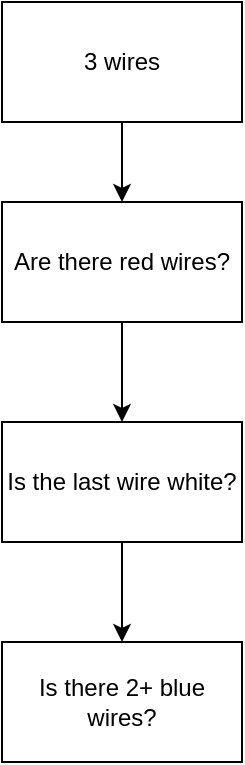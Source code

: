 <mxfile version="26.2.8">
  <diagram name="Page-1" id="IQCEPkqNTFw5ugs9CZrg">
    <mxGraphModel dx="788" dy="425" grid="1" gridSize="10" guides="1" tooltips="1" connect="1" arrows="1" fold="1" page="1" pageScale="1" pageWidth="850" pageHeight="1100" math="0" shadow="0">
      <root>
        <mxCell id="0" />
        <mxCell id="1" parent="0" />
        <mxCell id="VlT2E3_PzOU_bGx9aqNG-5" style="edgeStyle=orthogonalEdgeStyle;rounded=0;orthogonalLoop=1;jettySize=auto;html=1;entryX=0.5;entryY=0;entryDx=0;entryDy=0;" edge="1" parent="1" source="VlT2E3_PzOU_bGx9aqNG-1" target="VlT2E3_PzOU_bGx9aqNG-2">
          <mxGeometry relative="1" as="geometry" />
        </mxCell>
        <mxCell id="VlT2E3_PzOU_bGx9aqNG-1" value="3 wires" style="whiteSpace=wrap;html=1;" vertex="1" parent="1">
          <mxGeometry x="20" y="110" width="120" height="60" as="geometry" />
        </mxCell>
        <mxCell id="VlT2E3_PzOU_bGx9aqNG-6" style="edgeStyle=orthogonalEdgeStyle;rounded=0;orthogonalLoop=1;jettySize=auto;html=1;" edge="1" parent="1" source="VlT2E3_PzOU_bGx9aqNG-2" target="VlT2E3_PzOU_bGx9aqNG-3">
          <mxGeometry relative="1" as="geometry" />
        </mxCell>
        <mxCell id="VlT2E3_PzOU_bGx9aqNG-2" value="Are there red wires?" style="whiteSpace=wrap;html=1;" vertex="1" parent="1">
          <mxGeometry x="20" y="210" width="120" height="60" as="geometry" />
        </mxCell>
        <mxCell id="VlT2E3_PzOU_bGx9aqNG-8" style="edgeStyle=orthogonalEdgeStyle;rounded=0;orthogonalLoop=1;jettySize=auto;html=1;entryX=0.5;entryY=0;entryDx=0;entryDy=0;" edge="1" parent="1" source="VlT2E3_PzOU_bGx9aqNG-3" target="VlT2E3_PzOU_bGx9aqNG-4">
          <mxGeometry relative="1" as="geometry" />
        </mxCell>
        <mxCell id="VlT2E3_PzOU_bGx9aqNG-3" value="Is the last wire white?" style="whiteSpace=wrap;html=1;" vertex="1" parent="1">
          <mxGeometry x="20" y="320" width="120" height="60" as="geometry" />
        </mxCell>
        <mxCell id="VlT2E3_PzOU_bGx9aqNG-4" value="Is there 2+ blue wires?" style="whiteSpace=wrap;html=1;" vertex="1" parent="1">
          <mxGeometry x="20" y="430" width="120" height="60" as="geometry" />
        </mxCell>
      </root>
    </mxGraphModel>
  </diagram>
</mxfile>
